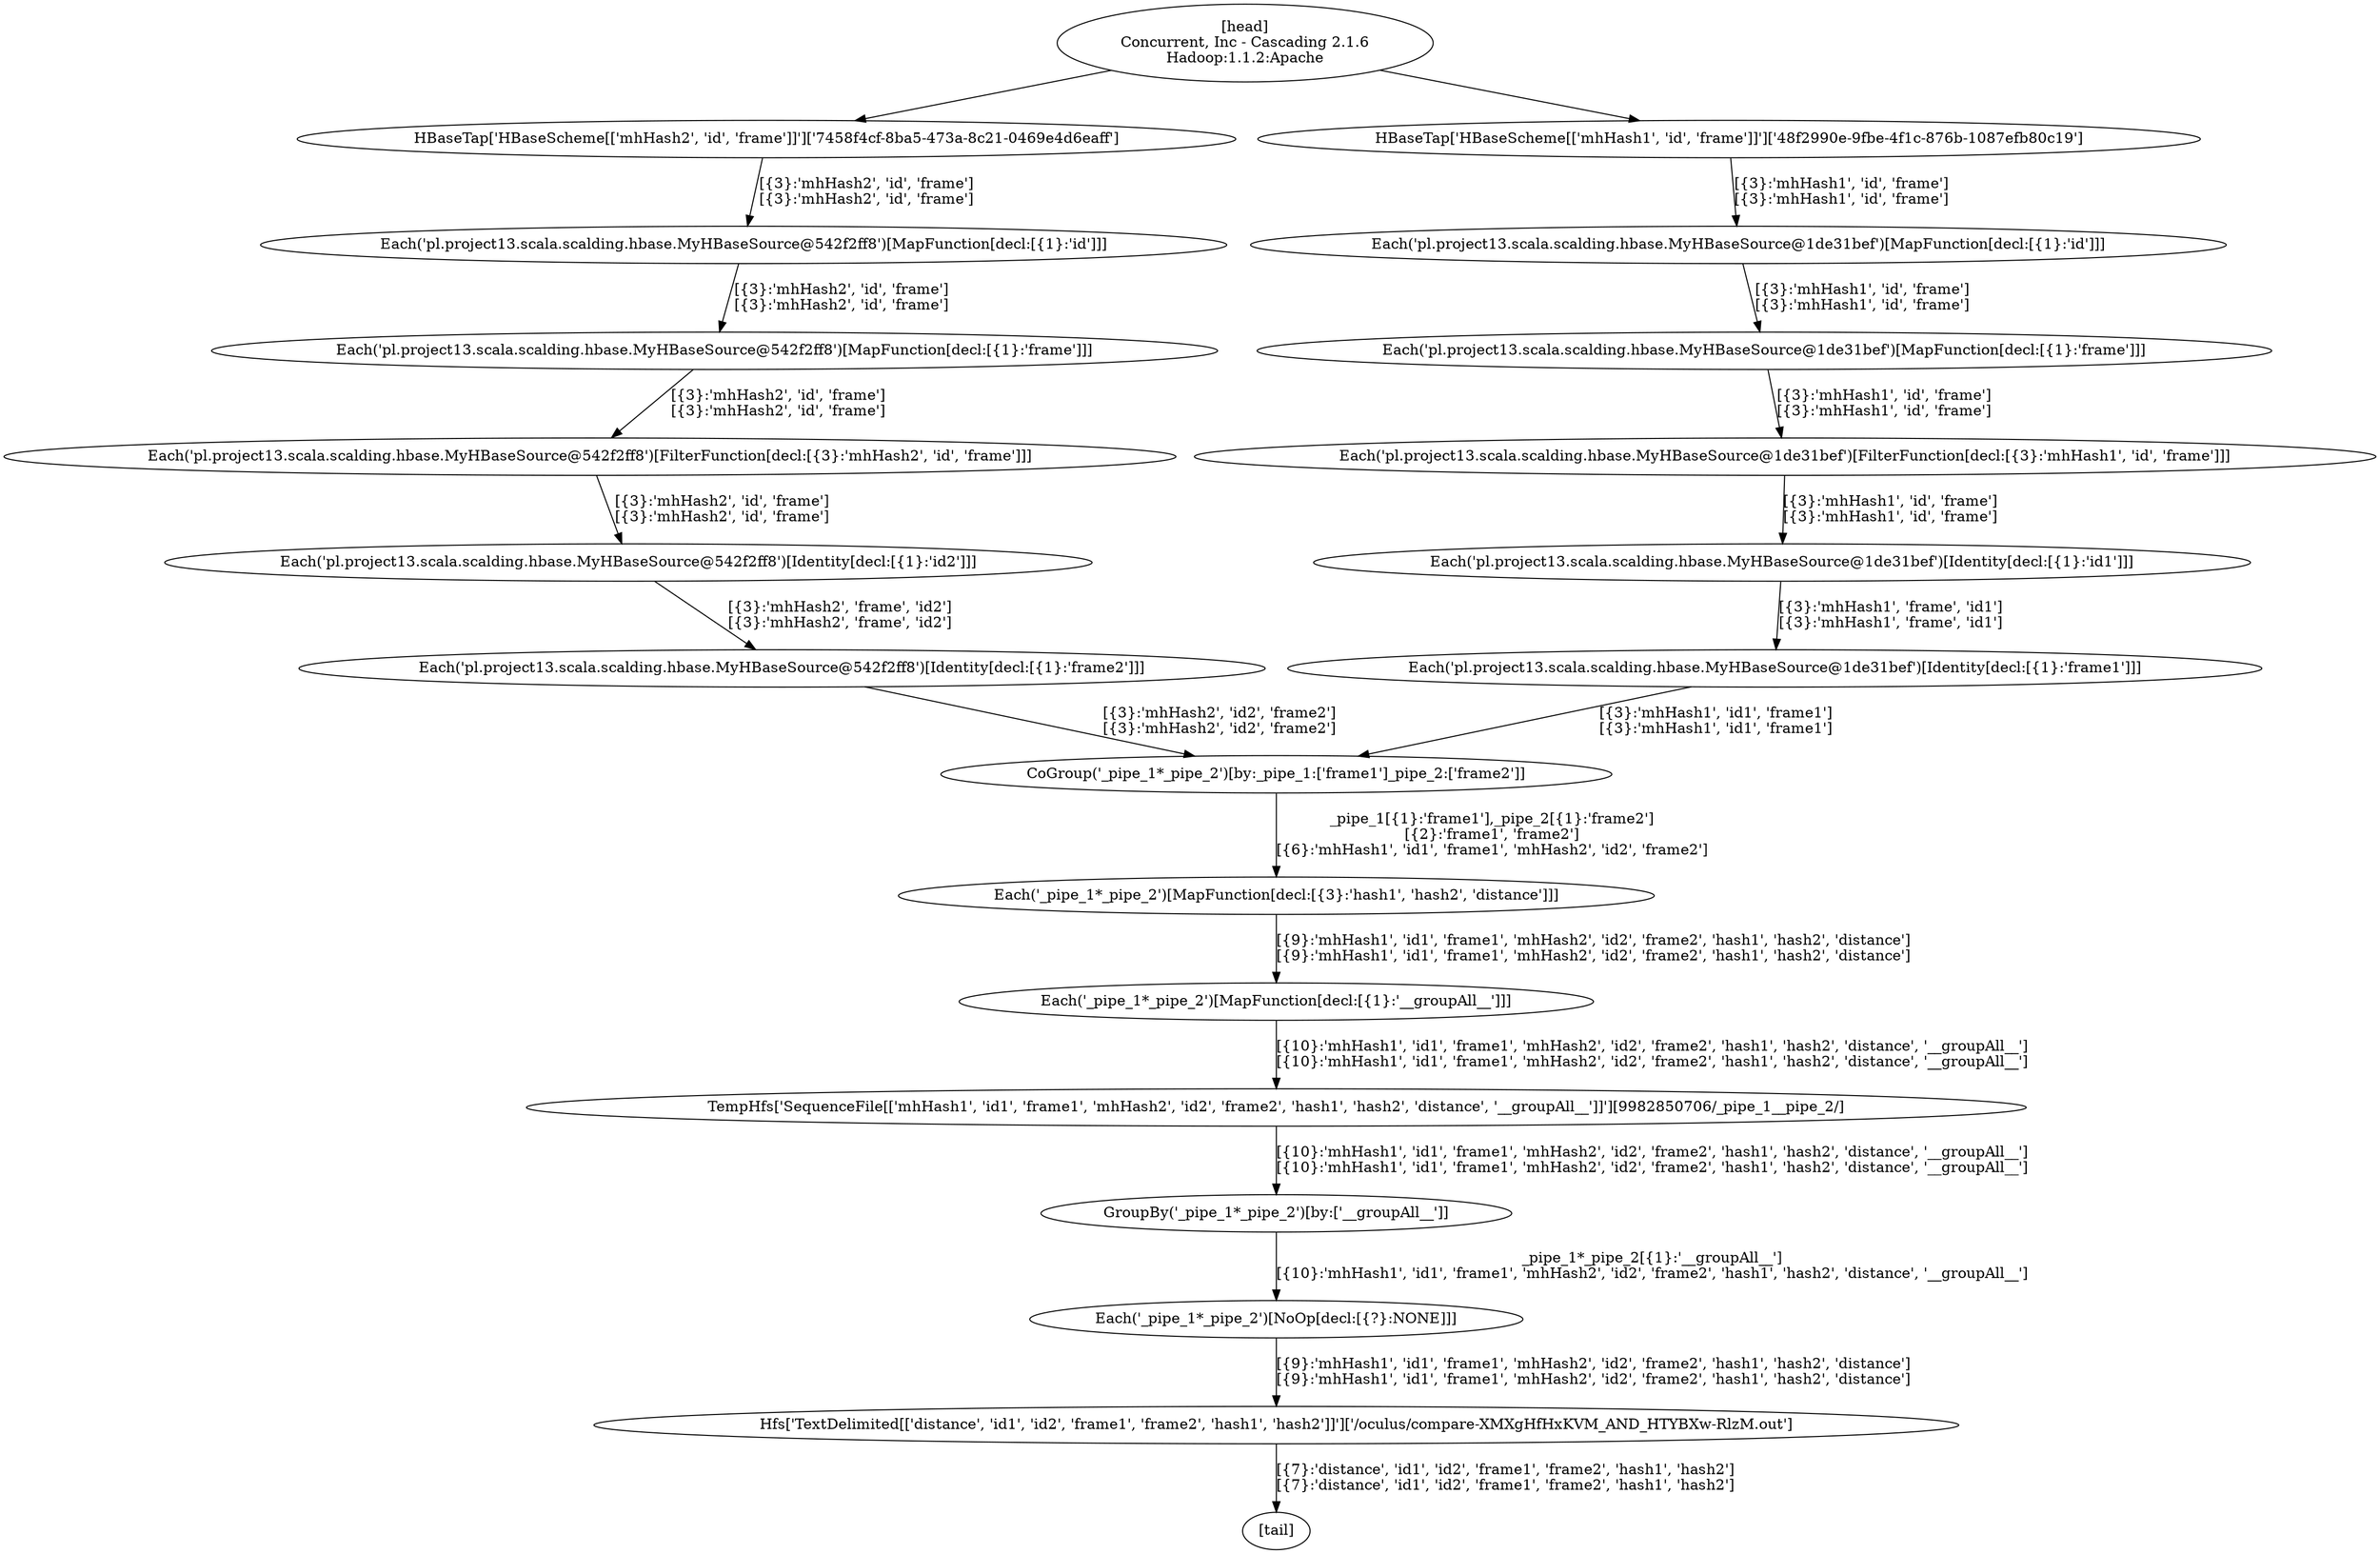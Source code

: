 digraph G {
  1 [label = "Hfs['TextDelimited[['distance', 'id1', 'id2', 'frame1', 'frame2', 'hash1', 'hash2']]']['/oculus/compare-XMXgHfHxKVM_AND_HTYBXw-RlzM.out']"];
  2 [label = "Each('_pipe_1*_pipe_2')[NoOp[decl:[{?}:NONE]]]"];
  3 [label = "GroupBy('_pipe_1*_pipe_2')[by:['__groupAll__']]"];
  4 [label = "Each('_pipe_1*_pipe_2')[MapFunction[decl:[{1}:'__groupAll__']]]"];
  5 [label = "Each('_pipe_1*_pipe_2')[MapFunction[decl:[{3}:'hash1', 'hash2', 'distance']]]"];
  6 [label = "CoGroup('_pipe_1*_pipe_2')[by:_pipe_1:['frame1']_pipe_2:['frame2']]"];
  7 [label = "Each('pl.project13.scala.scalding.hbase.MyHBaseSource@542f2ff8')[Identity[decl:[{1}:'frame2']]]"];
  8 [label = "Each('pl.project13.scala.scalding.hbase.MyHBaseSource@542f2ff8')[Identity[decl:[{1}:'id2']]]"];
  9 [label = "Each('pl.project13.scala.scalding.hbase.MyHBaseSource@542f2ff8')[FilterFunction[decl:[{3}:'mhHash2', 'id', 'frame']]]"];
  10 [label = "Each('pl.project13.scala.scalding.hbase.MyHBaseSource@542f2ff8')[MapFunction[decl:[{1}:'frame']]]"];
  11 [label = "Each('pl.project13.scala.scalding.hbase.MyHBaseSource@542f2ff8')[MapFunction[decl:[{1}:'id']]]"];
  12 [label = "HBaseTap['HBaseScheme[['mhHash2', 'id', 'frame']]']['7458f4cf-8ba5-473a-8c21-0469e4d6eaff']"];
  13 [label = "Each('pl.project13.scala.scalding.hbase.MyHBaseSource@1de31bef')[Identity[decl:[{1}:'frame1']]]"];
  14 [label = "Each('pl.project13.scala.scalding.hbase.MyHBaseSource@1de31bef')[Identity[decl:[{1}:'id1']]]"];
  15 [label = "Each('pl.project13.scala.scalding.hbase.MyHBaseSource@1de31bef')[FilterFunction[decl:[{3}:'mhHash1', 'id', 'frame']]]"];
  16 [label = "Each('pl.project13.scala.scalding.hbase.MyHBaseSource@1de31bef')[MapFunction[decl:[{1}:'frame']]]"];
  17 [label = "Each('pl.project13.scala.scalding.hbase.MyHBaseSource@1de31bef')[MapFunction[decl:[{1}:'id']]]"];
  18 [label = "HBaseTap['HBaseScheme[['mhHash1', 'id', 'frame']]']['48f2990e-9fbe-4f1c-876b-1087efb80c19']"];
  19 [label = "[head]\nConcurrent, Inc - Cascading 2.1.6\nHadoop:1.1.2:Apache"];
  20 [label = "[tail]"];
  21 [label = "TempHfs['SequenceFile[['mhHash1', 'id1', 'frame1', 'mhHash2', 'id2', 'frame2', 'hash1', 'hash2', 'distance', '__groupAll__']]'][9982850706/_pipe_1__pipe_2/]"];
  11 -> 10 [label = "[{3}:'mhHash2', 'id', 'frame']\n[{3}:'mhHash2', 'id', 'frame']"];
  10 -> 9 [label = "[{3}:'mhHash2', 'id', 'frame']\n[{3}:'mhHash2', 'id', 'frame']"];
  9 -> 8 [label = "[{3}:'mhHash2', 'id', 'frame']\n[{3}:'mhHash2', 'id', 'frame']"];
  8 -> 7 [label = "[{3}:'mhHash2', 'frame', 'id2']\n[{3}:'mhHash2', 'frame', 'id2']"];
  17 -> 16 [label = "[{3}:'mhHash1', 'id', 'frame']\n[{3}:'mhHash1', 'id', 'frame']"];
  16 -> 15 [label = "[{3}:'mhHash1', 'id', 'frame']\n[{3}:'mhHash1', 'id', 'frame']"];
  15 -> 14 [label = "[{3}:'mhHash1', 'id', 'frame']\n[{3}:'mhHash1', 'id', 'frame']"];
  14 -> 13 [label = "[{3}:'mhHash1', 'frame', 'id1']\n[{3}:'mhHash1', 'frame', 'id1']"];
  6 -> 5 [label = "_pipe_1[{1}:'frame1'],_pipe_2[{1}:'frame2']\n[{2}:'frame1', 'frame2']\n[{6}:'mhHash1', 'id1', 'frame1', 'mhHash2', 'id2', 'frame2']"];
  5 -> 4 [label = "[{9}:'mhHash1', 'id1', 'frame1', 'mhHash2', 'id2', 'frame2', 'hash1', 'hash2', 'distance']\n[{9}:'mhHash1', 'id1', 'frame1', 'mhHash2', 'id2', 'frame2', 'hash1', 'hash2', 'distance']"];
  3 -> 2 [label = "_pipe_1*_pipe_2[{1}:'__groupAll__']\n[{10}:'mhHash1', 'id1', 'frame1', 'mhHash2', 'id2', 'frame2', 'hash1', 'hash2', 'distance', '__groupAll__']"];
  19 -> 12 [label = ""];
  19 -> 18 [label = ""];
  1 -> 20 [label = "[{7}:'distance', 'id1', 'id2', 'frame1', 'frame2', 'hash1', 'hash2']\n[{7}:'distance', 'id1', 'id2', 'frame1', 'frame2', 'hash1', 'hash2']"];
  4 -> 21 [label = "[{10}:'mhHash1', 'id1', 'frame1', 'mhHash2', 'id2', 'frame2', 'hash1', 'hash2', 'distance', '__groupAll__']\n[{10}:'mhHash1', 'id1', 'frame1', 'mhHash2', 'id2', 'frame2', 'hash1', 'hash2', 'distance', '__groupAll__']"];
  21 -> 3 [label = "[{10}:'mhHash1', 'id1', 'frame1', 'mhHash2', 'id2', 'frame2', 'hash1', 'hash2', 'distance', '__groupAll__']\n[{10}:'mhHash1', 'id1', 'frame1', 'mhHash2', 'id2', 'frame2', 'hash1', 'hash2', 'distance', '__groupAll__']"];
  18 -> 17 [label = "[{3}:'mhHash1', 'id', 'frame']\n[{3}:'mhHash1', 'id', 'frame']"];
  13 -> 6 [label = "[{3}:'mhHash1', 'id1', 'frame1']\n[{3}:'mhHash1', 'id1', 'frame1']"];
  2 -> 1 [label = "[{9}:'mhHash1', 'id1', 'frame1', 'mhHash2', 'id2', 'frame2', 'hash1', 'hash2', 'distance']\n[{9}:'mhHash1', 'id1', 'frame1', 'mhHash2', 'id2', 'frame2', 'hash1', 'hash2', 'distance']"];
  12 -> 11 [label = "[{3}:'mhHash2', 'id', 'frame']\n[{3}:'mhHash2', 'id', 'frame']"];
  7 -> 6 [label = "[{3}:'mhHash2', 'id2', 'frame2']\n[{3}:'mhHash2', 'id2', 'frame2']"];
}
